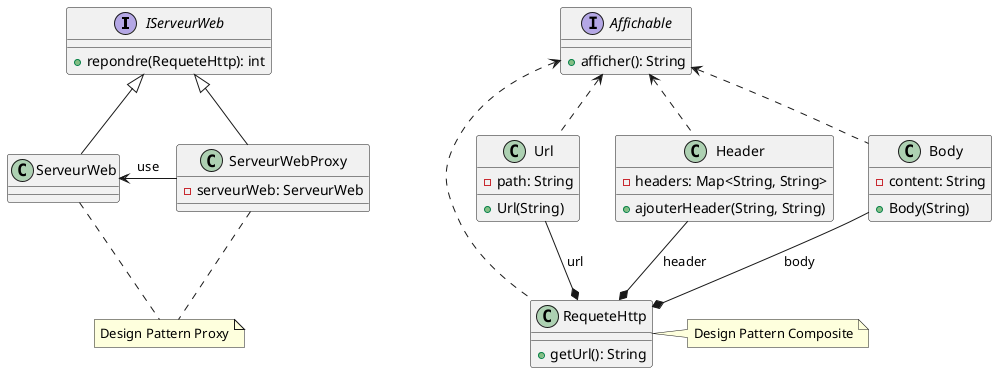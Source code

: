 @startuml ServeurWeb

interface IServeurWeb {
     + repondre(RequeteHttp): int
}

class ServeurWeb 

class ServeurWebProxy {
     - serveurWeb: ServeurWeb
}

class RequeteHttp {
     + getUrl(): String
}
note right: Design Pattern Composite

interface Affichable {
     + afficher(): String
}

class Url {
     - path: String
     + Url(String)
}

class Header {
     - headers: Map<String, String>
     + ajouterHeader(String, String)
}

class Body {
     - content: String
     + Body(String)
}

RequeteHttp .up.> Affichable
Url .up.> Affichable
Header .up.> Affichable
Body .up.> Affichable

Url -down-* RequeteHttp: url
Header -down-* RequeteHttp: header
Body -down-* RequeteHttp: body
 
ServeurWeb <-right- ServeurWebProxy : use
ServeurWeb -up-|> IServeurWeb
ServeurWebProxy -up-|> IServeurWeb
note "Design Pattern Proxy" as NoteProxy
ServeurWebProxy .down. NoteProxy
ServeurWeb .down. NoteProxy

@enduml
